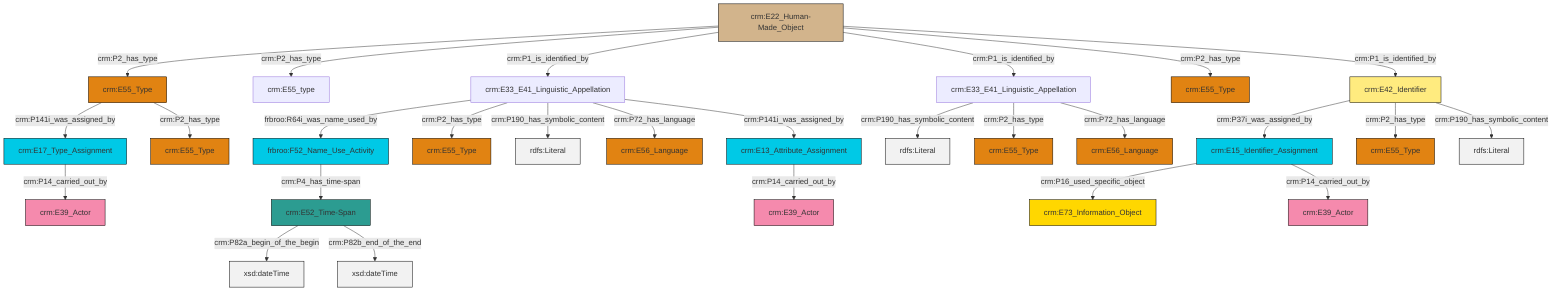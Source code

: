 graph TD
classDef Literal fill:#f2f2f2,stroke:#000000;
classDef CRM_Entity fill:#FFFFFF,stroke:#000000;
classDef Temporal_Entity fill:#00C9E6, stroke:#000000;
classDef Type fill:#E18312, stroke:#000000;
classDef Time-Span fill:#2C9C91, stroke:#000000;
classDef Appellation fill:#FFEB7F, stroke:#000000;
classDef Place fill:#008836, stroke:#000000;
classDef Persistent_Item fill:#B266B2, stroke:#000000;
classDef Conceptual_Object fill:#FFD700, stroke:#000000;
classDef Physical_Thing fill:#D2B48C, stroke:#000000;
classDef Actor fill:#f58aad, stroke:#000000;
classDef PC_Classes fill:#4ce600, stroke:#000000;
classDef Multi fill:#cccccc,stroke:#000000;

6["crm:E22_Human-Made_Object"]:::Physical_Thing -->|crm:P2_has_type| 7["crm:E55_Type"]:::Type
6["crm:E22_Human-Made_Object"]:::Physical_Thing -->|crm:P2_has_type| 9["crm:E55_type"]:::Default
10["crm:E33_E41_Linguistic_Appellation"]:::Default -->|crm:P190_has_symbolic_content| 11[rdfs:Literal]:::Literal
10["crm:E33_E41_Linguistic_Appellation"]:::Default -->|crm:P2_has_type| 12["crm:E55_Type"]:::Type
13["crm:E15_Identifier_Assignment"]:::Temporal_Entity -->|crm:P16_used_specific_object| 14["crm:E73_Information_Object"]:::Conceptual_Object
15["crm:E13_Attribute_Assignment"]:::Temporal_Entity -->|crm:P14_carried_out_by| 16["crm:E39_Actor"]:::Actor
6["crm:E22_Human-Made_Object"]:::Physical_Thing -->|crm:P1_is_identified_by| 17["crm:E33_E41_Linguistic_Appellation"]:::Default
4["crm:E42_Identifier"]:::Appellation -->|crm:P37i_was_assigned_by| 13["crm:E15_Identifier_Assignment"]:::Temporal_Entity
17["crm:E33_E41_Linguistic_Appellation"]:::Default -->|frbroo:R64i_was_name_used_by| 20["frbroo:F52_Name_Use_Activity"]:::Temporal_Entity
6["crm:E22_Human-Made_Object"]:::Physical_Thing -->|crm:P1_is_identified_by| 10["crm:E33_E41_Linguistic_Appellation"]:::Default
27["crm:E52_Time-Span"]:::Time-Span -->|crm:P82a_begin_of_the_begin| 28[xsd:dateTime]:::Literal
13["crm:E15_Identifier_Assignment"]:::Temporal_Entity -->|crm:P14_carried_out_by| 0["crm:E39_Actor"]:::Actor
6["crm:E22_Human-Made_Object"]:::Physical_Thing -->|crm:P2_has_type| 31["crm:E55_Type"]:::Type
17["crm:E33_E41_Linguistic_Appellation"]:::Default -->|crm:P2_has_type| 2["crm:E55_Type"]:::Type
20["frbroo:F52_Name_Use_Activity"]:::Temporal_Entity -->|crm:P4_has_time-span| 27["crm:E52_Time-Span"]:::Time-Span
17["crm:E33_E41_Linguistic_Appellation"]:::Default -->|crm:P190_has_symbolic_content| 36[rdfs:Literal]:::Literal
7["crm:E55_Type"]:::Type -->|crm:P141i_was_assigned_by| 38["crm:E17_Type_Assignment"]:::Temporal_Entity
6["crm:E22_Human-Made_Object"]:::Physical_Thing -->|crm:P1_is_identified_by| 4["crm:E42_Identifier"]:::Appellation
4["crm:E42_Identifier"]:::Appellation -->|crm:P2_has_type| 42["crm:E55_Type"]:::Type
27["crm:E52_Time-Span"]:::Time-Span -->|crm:P82b_end_of_the_end| 43[xsd:dateTime]:::Literal
4["crm:E42_Identifier"]:::Appellation -->|crm:P190_has_symbolic_content| 44[rdfs:Literal]:::Literal
10["crm:E33_E41_Linguistic_Appellation"]:::Default -->|crm:P72_has_language| 29["crm:E56_Language"]:::Type
38["crm:E17_Type_Assignment"]:::Temporal_Entity -->|crm:P14_carried_out_by| 32["crm:E39_Actor"]:::Actor
17["crm:E33_E41_Linguistic_Appellation"]:::Default -->|crm:P72_has_language| 18["crm:E56_Language"]:::Type
17["crm:E33_E41_Linguistic_Appellation"]:::Default -->|crm:P141i_was_assigned_by| 15["crm:E13_Attribute_Assignment"]:::Temporal_Entity
7["crm:E55_Type"]:::Type -->|crm:P2_has_type| 24["crm:E55_Type"]:::Type